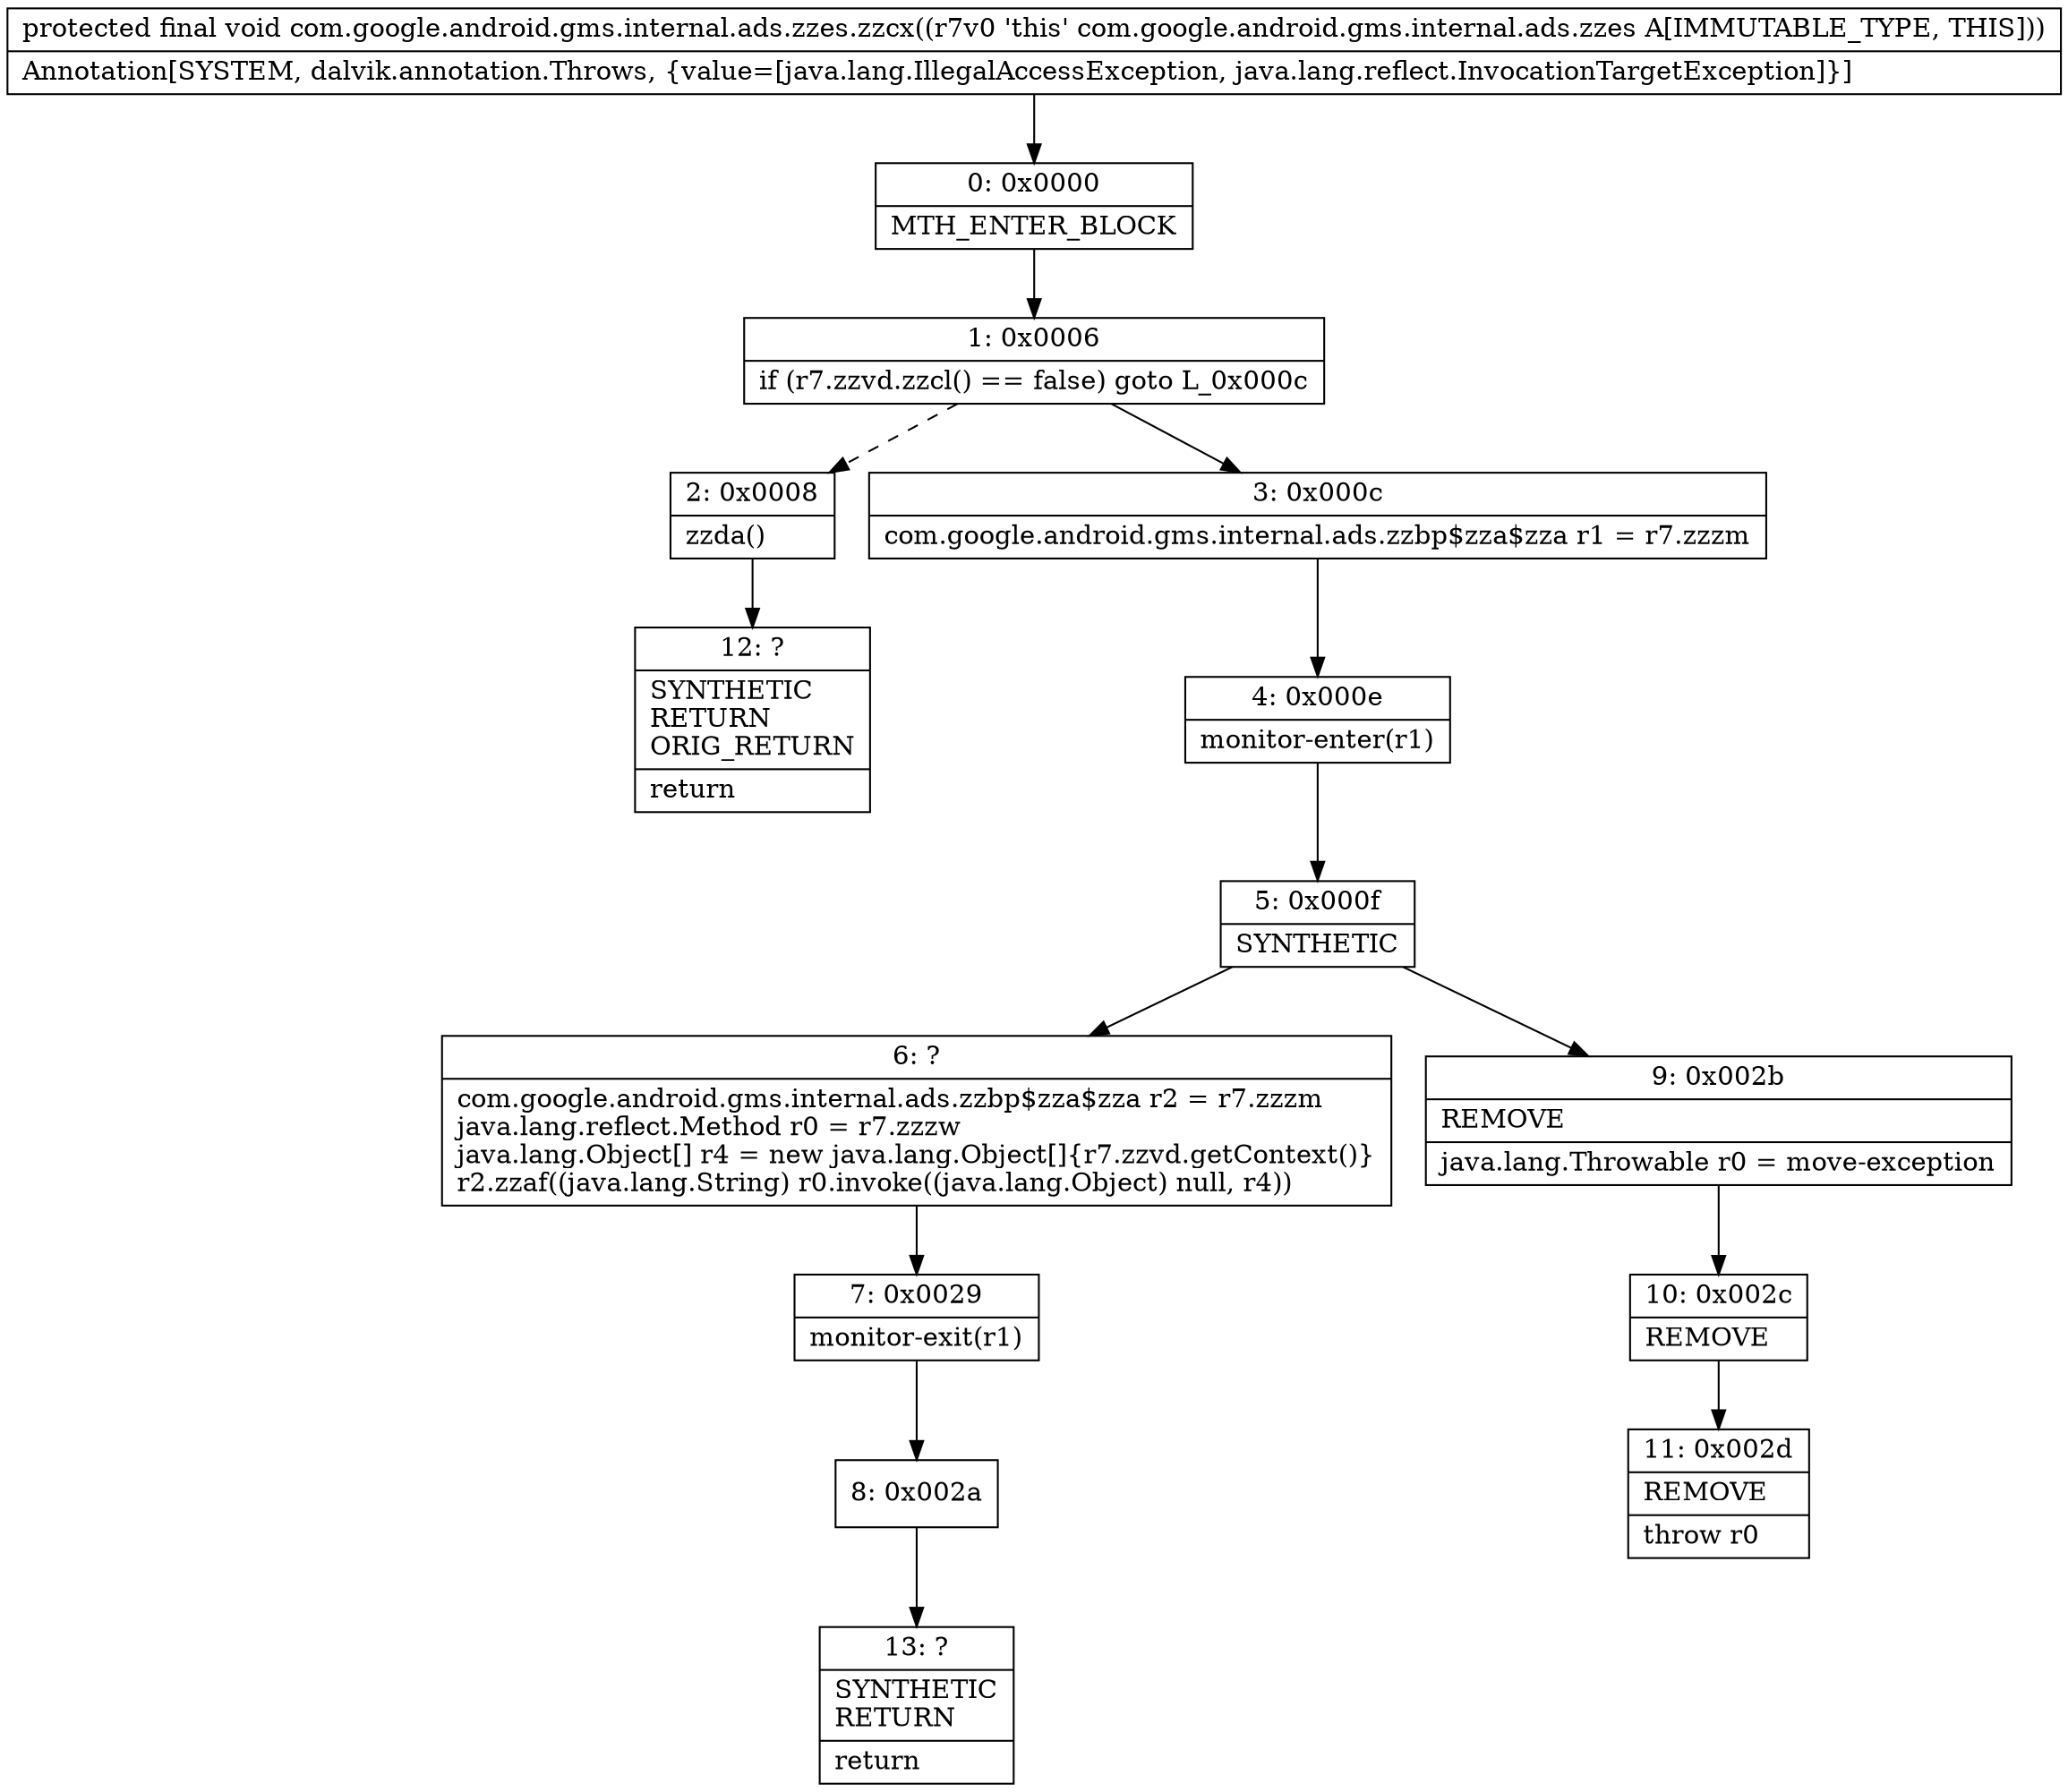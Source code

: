 digraph "CFG forcom.google.android.gms.internal.ads.zzes.zzcx()V" {
Node_0 [shape=record,label="{0\:\ 0x0000|MTH_ENTER_BLOCK\l}"];
Node_1 [shape=record,label="{1\:\ 0x0006|if (r7.zzvd.zzcl() == false) goto L_0x000c\l}"];
Node_2 [shape=record,label="{2\:\ 0x0008|zzda()\l}"];
Node_3 [shape=record,label="{3\:\ 0x000c|com.google.android.gms.internal.ads.zzbp$zza$zza r1 = r7.zzzm\l}"];
Node_4 [shape=record,label="{4\:\ 0x000e|monitor\-enter(r1)\l}"];
Node_5 [shape=record,label="{5\:\ 0x000f|SYNTHETIC\l}"];
Node_6 [shape=record,label="{6\:\ ?|com.google.android.gms.internal.ads.zzbp$zza$zza r2 = r7.zzzm\ljava.lang.reflect.Method r0 = r7.zzzw\ljava.lang.Object[] r4 = new java.lang.Object[]\{r7.zzvd.getContext()\}\lr2.zzaf((java.lang.String) r0.invoke((java.lang.Object) null, r4))\l}"];
Node_7 [shape=record,label="{7\:\ 0x0029|monitor\-exit(r1)\l}"];
Node_8 [shape=record,label="{8\:\ 0x002a}"];
Node_9 [shape=record,label="{9\:\ 0x002b|REMOVE\l|java.lang.Throwable r0 = move\-exception\l}"];
Node_10 [shape=record,label="{10\:\ 0x002c|REMOVE\l}"];
Node_11 [shape=record,label="{11\:\ 0x002d|REMOVE\l|throw r0\l}"];
Node_12 [shape=record,label="{12\:\ ?|SYNTHETIC\lRETURN\lORIG_RETURN\l|return\l}"];
Node_13 [shape=record,label="{13\:\ ?|SYNTHETIC\lRETURN\l|return\l}"];
MethodNode[shape=record,label="{protected final void com.google.android.gms.internal.ads.zzes.zzcx((r7v0 'this' com.google.android.gms.internal.ads.zzes A[IMMUTABLE_TYPE, THIS]))  | Annotation[SYSTEM, dalvik.annotation.Throws, \{value=[java.lang.IllegalAccessException, java.lang.reflect.InvocationTargetException]\}]\l}"];
MethodNode -> Node_0;
Node_0 -> Node_1;
Node_1 -> Node_2[style=dashed];
Node_1 -> Node_3;
Node_2 -> Node_12;
Node_3 -> Node_4;
Node_4 -> Node_5;
Node_5 -> Node_6;
Node_5 -> Node_9;
Node_6 -> Node_7;
Node_7 -> Node_8;
Node_8 -> Node_13;
Node_9 -> Node_10;
Node_10 -> Node_11;
}

